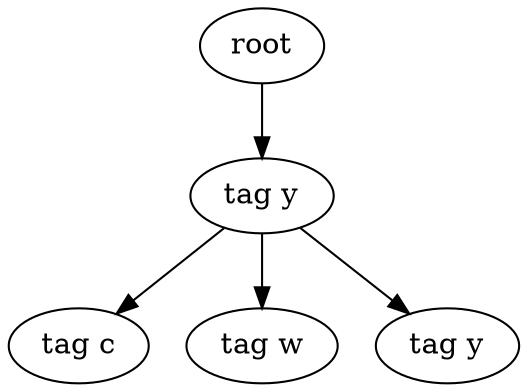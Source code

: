 digraph Tree{
0[label="root"];
0->00
00[label="tag y"];
00->000
000[label="tag c"];
00->001
001[label="tag w"];
00->002
002[label="tag y"];
}
